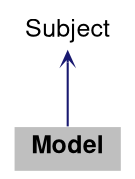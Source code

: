 digraph "Model"
{
 // LATEX_PDF_SIZE
  bgcolor="transparent";
  edge [fontname="Helvetica,Arial,sans-serif",fontsize=15,labelfontsize=15 arrowhead=open arrowtail=open arrowsize=0.5];
  node [fontname="Helvetica,Arial,sans-serif",fontsize=15,fontsize=12 shape=plaintext];
  Node1 [label=<<b>Model</b>>,height=0.2,width=0.4,color="black", fillcolor="grey75", style="filled", fontcolor="black",tooltip="is part of MVC with View and Controller"];
  Node2 -> Node1 [dir="back",color="midnightblue",style="solid"];
  Node2 [label="Subject",height=0.2,width=0.4,color="black",URL="$structSubject.html",tooltip="of Observer"];
}
